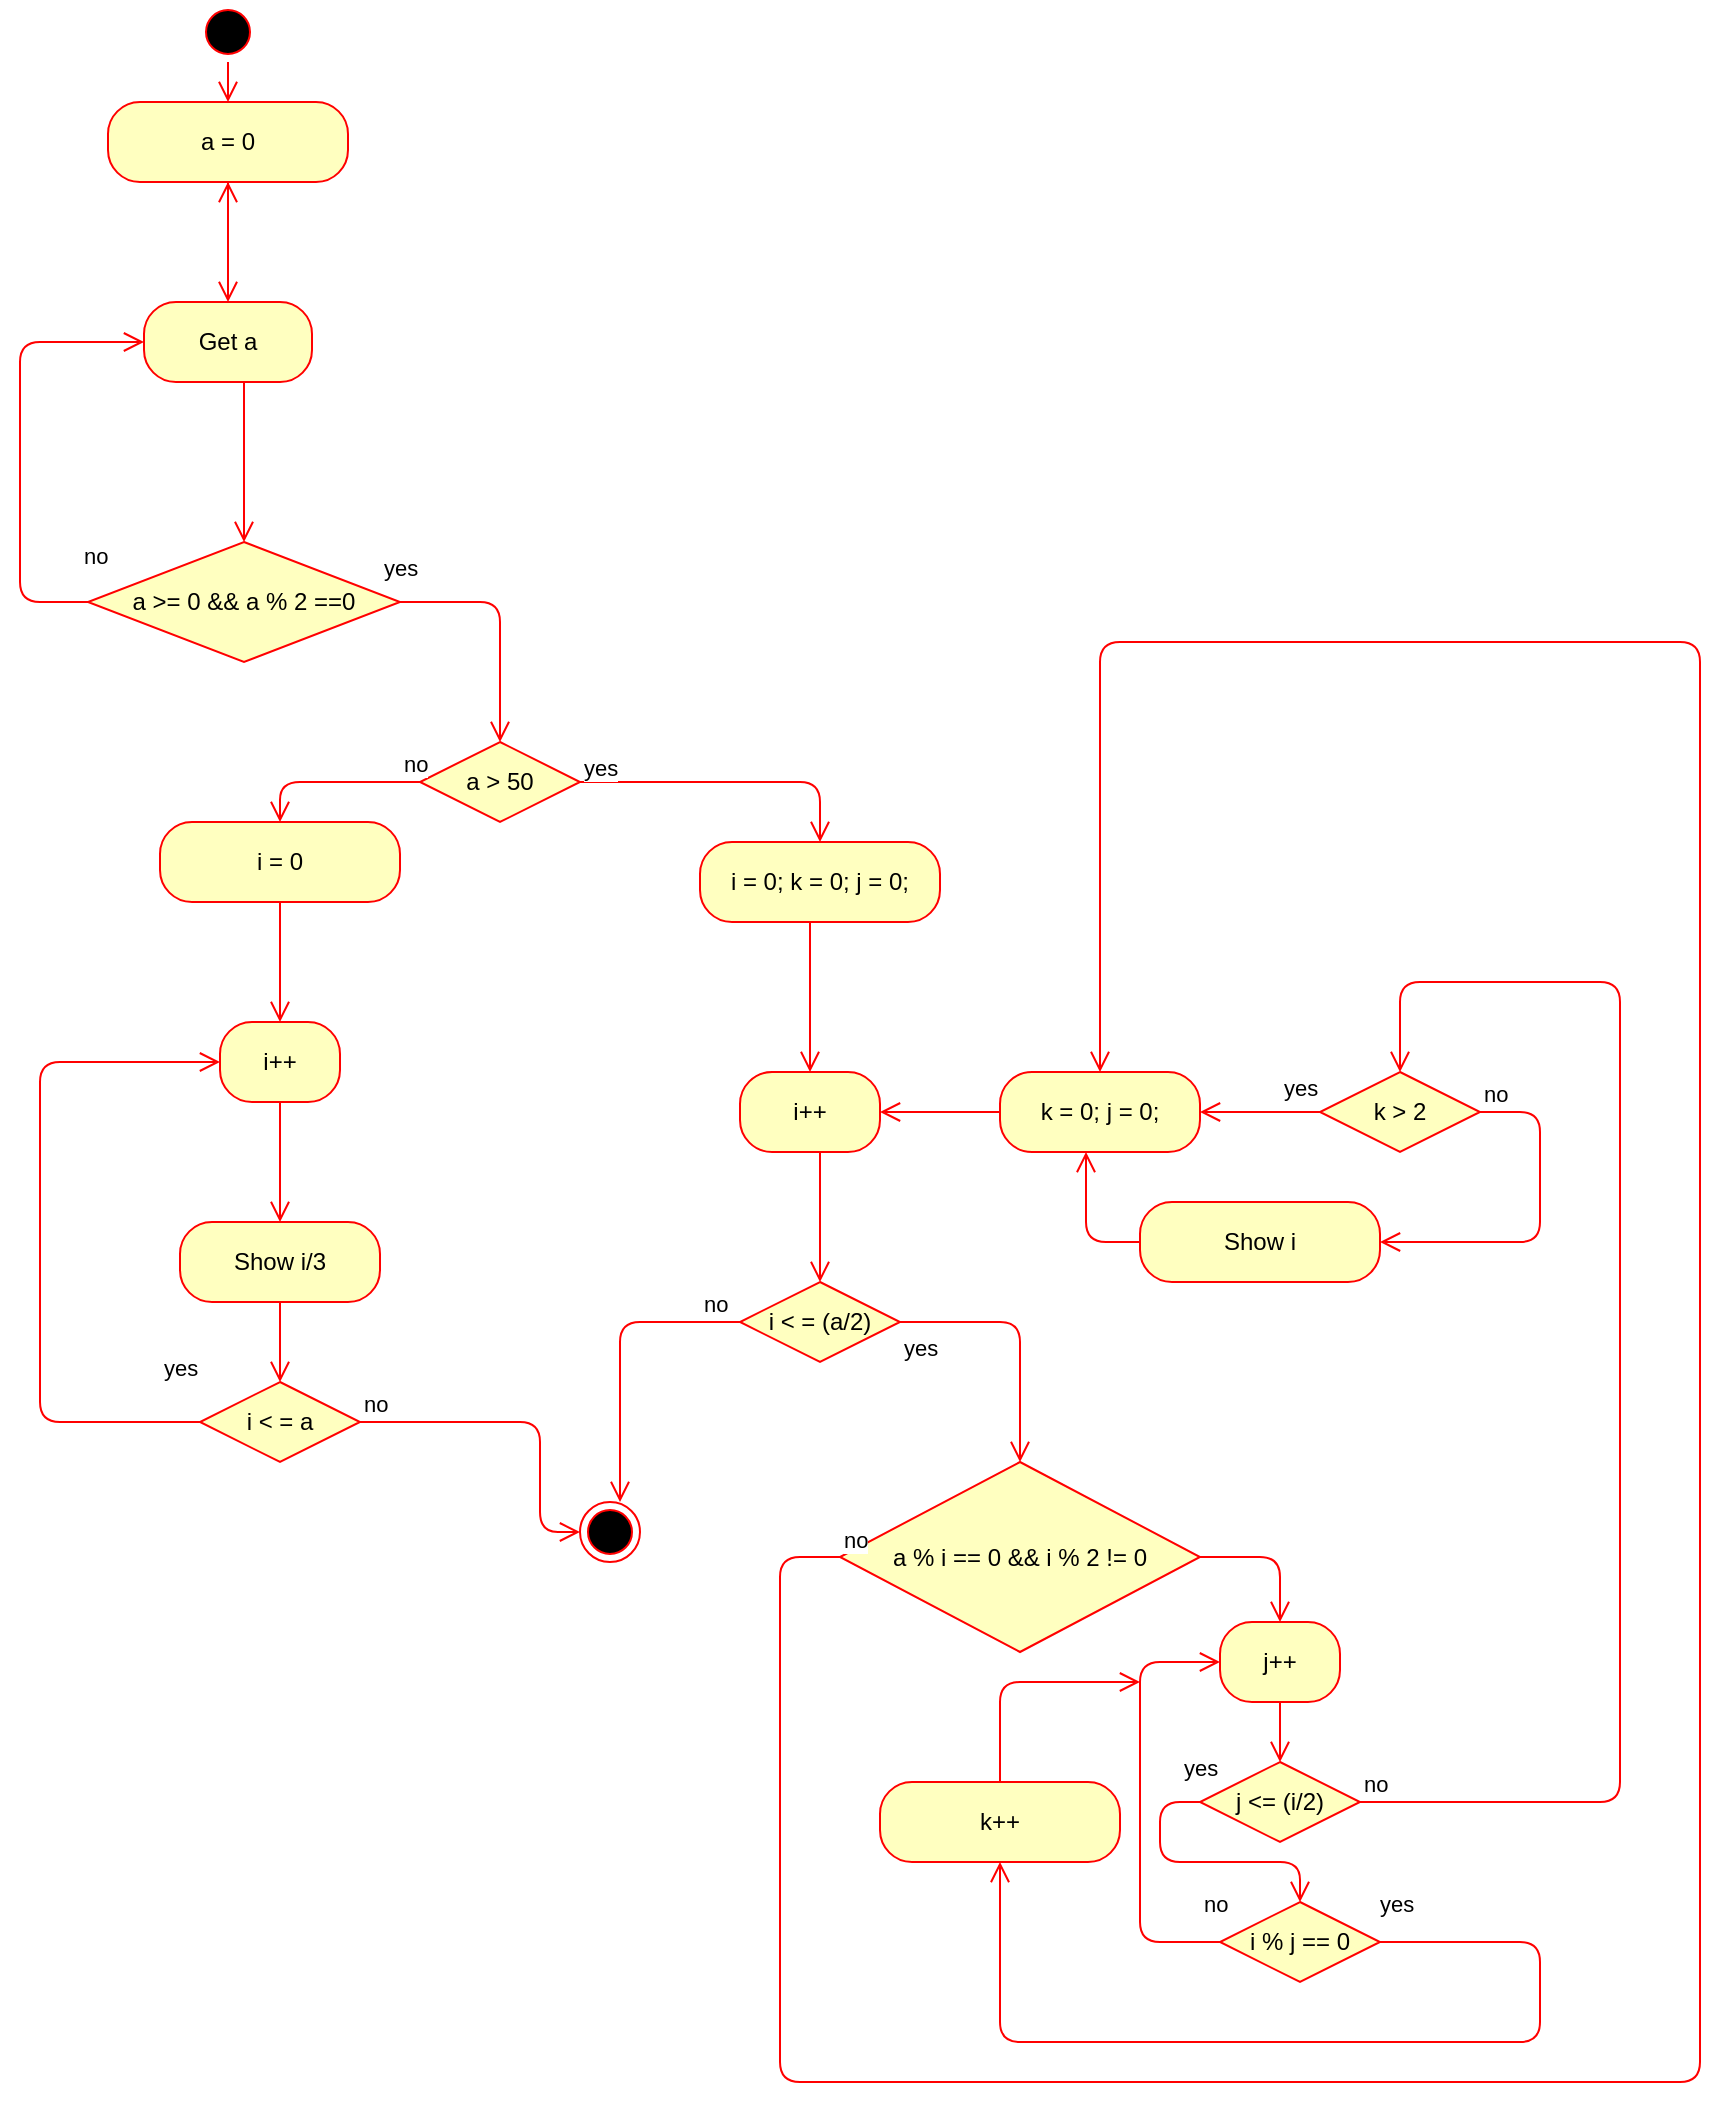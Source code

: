 <mxfile version="13.8.5" type="github"><diagram id="gdRkaPeh29UAyPUGSXfx" name="Page-1"><mxGraphModel dx="1003" dy="1087" grid="1" gridSize="10" guides="1" tooltips="1" connect="1" arrows="1" fold="1" page="1" pageScale="1" pageWidth="827" pageHeight="1169" math="0" shadow="0"><root><mxCell id="0"/><mxCell id="1" parent="0"/><mxCell id="TDRtJ2k6HkBZWYhK8wFL-1" value="" style="ellipse;html=1;shape=endState;fillColor=#000000;strokeColor=#ff0000;" vertex="1" parent="1"><mxGeometry x="590" y="760" width="30" height="30" as="geometry"/></mxCell><mxCell id="TDRtJ2k6HkBZWYhK8wFL-2" value="" style="ellipse;html=1;shape=startState;fillColor=#000000;strokeColor=#ff0000;" vertex="1" parent="1"><mxGeometry x="399" y="10" width="30" height="30" as="geometry"/></mxCell><mxCell id="TDRtJ2k6HkBZWYhK8wFL-3" value="" style="edgeStyle=orthogonalEdgeStyle;html=1;verticalAlign=bottom;endArrow=open;endSize=8;strokeColor=#ff0000;" edge="1" source="TDRtJ2k6HkBZWYhK8wFL-7" parent="1"><mxGeometry relative="1" as="geometry"><mxPoint x="414" y="100" as="targetPoint"/></mxGeometry></mxCell><mxCell id="TDRtJ2k6HkBZWYhK8wFL-5" value="no" style="edgeStyle=orthogonalEdgeStyle;html=1;align=left;verticalAlign=bottom;endArrow=open;endSize=8;strokeColor=#ff0000;entryX=0;entryY=0.5;entryDx=0;entryDy=0;" edge="1" source="TDRtJ2k6HkBZWYhK8wFL-4" parent="1" target="TDRtJ2k6HkBZWYhK8wFL-9"><mxGeometry x="-0.577" y="-30" relative="1" as="geometry"><mxPoint x="540" y="340" as="targetPoint"/><Array as="points"><mxPoint x="310" y="310"/><mxPoint x="310" y="180"/></Array><mxPoint as="offset"/></mxGeometry></mxCell><mxCell id="TDRtJ2k6HkBZWYhK8wFL-6" value="yes" style="edgeStyle=orthogonalEdgeStyle;html=1;align=left;verticalAlign=top;endArrow=open;endSize=8;strokeColor=#ff0000;entryX=0.5;entryY=0;entryDx=0;entryDy=0;" edge="1" source="TDRtJ2k6HkBZWYhK8wFL-4" parent="1" target="TDRtJ2k6HkBZWYhK8wFL-11"><mxGeometry x="-0.167" y="-67" relative="1" as="geometry"><mxPoint x="400" y="420" as="targetPoint"/><Array as="points"><mxPoint x="550" y="310"/></Array><mxPoint x="7" y="-30" as="offset"/></mxGeometry></mxCell><mxCell id="TDRtJ2k6HkBZWYhK8wFL-8" value="" style="edgeStyle=orthogonalEdgeStyle;html=1;verticalAlign=bottom;endArrow=open;endSize=8;strokeColor=#ff0000;entryX=0.5;entryY=0;entryDx=0;entryDy=0;entryPerimeter=0;" edge="1" source="TDRtJ2k6HkBZWYhK8wFL-7" parent="1" target="TDRtJ2k6HkBZWYhK8wFL-9"><mxGeometry relative="1" as="geometry"><mxPoint x="430" y="210" as="targetPoint"/><Array as="points"><mxPoint x="414" y="140"/><mxPoint x="414" y="140"/></Array></mxGeometry></mxCell><mxCell id="TDRtJ2k6HkBZWYhK8wFL-9" value="Get a" style="rounded=1;whiteSpace=wrap;html=1;arcSize=40;fontColor=#000000;fillColor=#ffffc0;strokeColor=#ff0000;" vertex="1" parent="1"><mxGeometry x="372" y="160" width="84" height="40" as="geometry"/></mxCell><mxCell id="TDRtJ2k6HkBZWYhK8wFL-11" value="a &amp;gt; 50" style="rhombus;whiteSpace=wrap;html=1;fillColor=#ffffc0;strokeColor=#ff0000;" vertex="1" parent="1"><mxGeometry x="510" y="380" width="80" height="40" as="geometry"/></mxCell><mxCell id="TDRtJ2k6HkBZWYhK8wFL-12" value="no" style="edgeStyle=orthogonalEdgeStyle;html=1;align=left;verticalAlign=bottom;endArrow=open;endSize=8;strokeColor=#ff0000;entryX=0.5;entryY=0;entryDx=0;entryDy=0;" edge="1" source="TDRtJ2k6HkBZWYhK8wFL-11" parent="1" target="TDRtJ2k6HkBZWYhK8wFL-14"><mxGeometry x="-0.778" relative="1" as="geometry"><mxPoint x="690" y="400" as="targetPoint"/><mxPoint as="offset"/></mxGeometry></mxCell><mxCell id="TDRtJ2k6HkBZWYhK8wFL-13" value="yes" style="edgeStyle=orthogonalEdgeStyle;html=1;align=left;verticalAlign=top;endArrow=open;endSize=8;strokeColor=#ff0000;exitX=1;exitY=0.5;exitDx=0;exitDy=0;entryX=0.5;entryY=0;entryDx=0;entryDy=0;" edge="1" source="TDRtJ2k6HkBZWYhK8wFL-11" parent="1" target="TDRtJ2k6HkBZWYhK8wFL-27"><mxGeometry x="0.6" y="-122" relative="1" as="geometry"><mxPoint x="690" y="410" as="targetPoint"/><mxPoint x="600" y="370" as="sourcePoint"/><Array as="points"><mxPoint x="710" y="400"/></Array><mxPoint x="2" y="-20" as="offset"/></mxGeometry></mxCell><mxCell id="TDRtJ2k6HkBZWYhK8wFL-14" value="i = 0" style="rounded=1;whiteSpace=wrap;html=1;arcSize=40;fontColor=#000000;fillColor=#ffffc0;strokeColor=#ff0000;" vertex="1" parent="1"><mxGeometry x="380" y="420" width="120" height="40" as="geometry"/></mxCell><mxCell id="TDRtJ2k6HkBZWYhK8wFL-15" value="" style="edgeStyle=orthogonalEdgeStyle;html=1;verticalAlign=bottom;endArrow=open;endSize=8;strokeColor=#ff0000;entryX=0.5;entryY=0;entryDx=0;entryDy=0;" edge="1" source="TDRtJ2k6HkBZWYhK8wFL-14" parent="1" target="TDRtJ2k6HkBZWYhK8wFL-17"><mxGeometry relative="1" as="geometry"><mxPoint x="430" y="540" as="targetPoint"/><Array as="points"><mxPoint x="440" y="520"/><mxPoint x="440" y="520"/></Array></mxGeometry></mxCell><mxCell id="TDRtJ2k6HkBZWYhK8wFL-17" value="i++" style="rounded=1;whiteSpace=wrap;html=1;arcSize=40;fontColor=#000000;fillColor=#ffffc0;strokeColor=#ff0000;" vertex="1" parent="1"><mxGeometry x="410" y="520" width="60" height="40" as="geometry"/></mxCell><mxCell id="TDRtJ2k6HkBZWYhK8wFL-18" value="" style="edgeStyle=orthogonalEdgeStyle;html=1;verticalAlign=bottom;endArrow=open;endSize=8;strokeColor=#ff0000;" edge="1" source="TDRtJ2k6HkBZWYhK8wFL-17" parent="1"><mxGeometry relative="1" as="geometry"><mxPoint x="440" y="620" as="targetPoint"/><Array as="points"><mxPoint x="440" y="580"/><mxPoint x="440" y="580"/></Array></mxGeometry></mxCell><mxCell id="TDRtJ2k6HkBZWYhK8wFL-19" value="Show i/3" style="rounded=1;whiteSpace=wrap;html=1;arcSize=40;fontColor=#000000;fillColor=#ffffc0;strokeColor=#ff0000;" vertex="1" parent="1"><mxGeometry x="390" y="620" width="100" height="40" as="geometry"/></mxCell><mxCell id="TDRtJ2k6HkBZWYhK8wFL-20" value="" style="edgeStyle=orthogonalEdgeStyle;html=1;verticalAlign=bottom;endArrow=open;endSize=8;strokeColor=#ff0000;" edge="1" source="TDRtJ2k6HkBZWYhK8wFL-19" parent="1"><mxGeometry relative="1" as="geometry"><mxPoint x="440" y="700" as="targetPoint"/></mxGeometry></mxCell><mxCell id="TDRtJ2k6HkBZWYhK8wFL-21" value="i &amp;lt; = a" style="rhombus;whiteSpace=wrap;html=1;fillColor=#ffffc0;strokeColor=#ff0000;" vertex="1" parent="1"><mxGeometry x="400" y="700" width="80" height="40" as="geometry"/></mxCell><mxCell id="TDRtJ2k6HkBZWYhK8wFL-22" value="no" style="edgeStyle=orthogonalEdgeStyle;html=1;align=left;verticalAlign=bottom;endArrow=open;endSize=8;strokeColor=#ff0000;entryX=0;entryY=0.5;entryDx=0;entryDy=0;" edge="1" source="TDRtJ2k6HkBZWYhK8wFL-21" parent="1" target="TDRtJ2k6HkBZWYhK8wFL-1"><mxGeometry x="-1" relative="1" as="geometry"><mxPoint x="600" y="760" as="targetPoint"/><Array as="points"><mxPoint x="570" y="720"/><mxPoint x="570" y="775"/></Array></mxGeometry></mxCell><mxCell id="TDRtJ2k6HkBZWYhK8wFL-23" value="yes" style="edgeStyle=orthogonalEdgeStyle;html=1;align=left;verticalAlign=top;endArrow=open;endSize=8;strokeColor=#ff0000;exitX=0;exitY=0.5;exitDx=0;exitDy=0;entryX=0;entryY=0.5;entryDx=0;entryDy=0;" edge="1" source="TDRtJ2k6HkBZWYhK8wFL-21" parent="1" target="TDRtJ2k6HkBZWYhK8wFL-17"><mxGeometry x="-0.312" y="-60" relative="1" as="geometry"><mxPoint x="290" y="760" as="targetPoint"/><Array as="points"><mxPoint x="320" y="720"/><mxPoint x="320" y="540"/></Array><mxPoint as="offset"/></mxGeometry></mxCell><mxCell id="TDRtJ2k6HkBZWYhK8wFL-27" value="i = 0; k = 0; j = 0;" style="rounded=1;whiteSpace=wrap;html=1;arcSize=40;fontColor=#000000;fillColor=#ffffc0;strokeColor=#ff0000;" vertex="1" parent="1"><mxGeometry x="650" y="430" width="120" height="40" as="geometry"/></mxCell><mxCell id="TDRtJ2k6HkBZWYhK8wFL-28" value="" style="edgeStyle=orthogonalEdgeStyle;html=1;verticalAlign=bottom;endArrow=open;endSize=8;strokeColor=#ff0000;entryX=0.5;entryY=0;entryDx=0;entryDy=0;" edge="1" source="TDRtJ2k6HkBZWYhK8wFL-27" parent="1" target="TDRtJ2k6HkBZWYhK8wFL-29"><mxGeometry relative="1" as="geometry"><mxPoint x="820" y="540" as="targetPoint"/><Array as="points"><mxPoint x="705" y="540"/><mxPoint x="705" y="540"/></Array></mxGeometry></mxCell><mxCell id="TDRtJ2k6HkBZWYhK8wFL-29" value="i++" style="rounded=1;whiteSpace=wrap;html=1;arcSize=40;fontColor=#000000;fillColor=#ffffc0;strokeColor=#ff0000;" vertex="1" parent="1"><mxGeometry x="670" y="545" width="70" height="40" as="geometry"/></mxCell><mxCell id="TDRtJ2k6HkBZWYhK8wFL-30" value="" style="edgeStyle=orthogonalEdgeStyle;html=1;verticalAlign=bottom;endArrow=open;endSize=8;strokeColor=#ff0000;entryX=0.5;entryY=0;entryDx=0;entryDy=0;" edge="1" source="TDRtJ2k6HkBZWYhK8wFL-29" parent="1" target="TDRtJ2k6HkBZWYhK8wFL-31"><mxGeometry relative="1" as="geometry"><mxPoint x="860" y="650" as="targetPoint"/><Array as="points"><mxPoint x="710" y="600"/><mxPoint x="710" y="600"/></Array></mxGeometry></mxCell><mxCell id="TDRtJ2k6HkBZWYhK8wFL-31" value="i &amp;lt; = (a/2)" style="rhombus;whiteSpace=wrap;html=1;fillColor=#ffffc0;strokeColor=#ff0000;" vertex="1" parent="1"><mxGeometry x="670" y="650" width="80" height="40" as="geometry"/></mxCell><mxCell id="TDRtJ2k6HkBZWYhK8wFL-32" value="no" style="edgeStyle=orthogonalEdgeStyle;html=1;align=left;verticalAlign=bottom;endArrow=open;endSize=8;strokeColor=#ff0000;exitX=0;exitY=0.5;exitDx=0;exitDy=0;" edge="1" source="TDRtJ2k6HkBZWYhK8wFL-31" parent="1"><mxGeometry x="-0.733" relative="1" as="geometry"><mxPoint x="610" y="760" as="targetPoint"/><Array as="points"><mxPoint x="610" y="670"/><mxPoint x="610" y="760"/></Array><mxPoint as="offset"/></mxGeometry></mxCell><mxCell id="TDRtJ2k6HkBZWYhK8wFL-33" value="yes" style="edgeStyle=orthogonalEdgeStyle;html=1;align=left;verticalAlign=top;endArrow=open;endSize=8;strokeColor=#ff0000;exitX=1;exitY=0.5;exitDx=0;exitDy=0;entryX=0.5;entryY=0;entryDx=0;entryDy=0;" edge="1" source="TDRtJ2k6HkBZWYhK8wFL-31" parent="1" target="TDRtJ2k6HkBZWYhK8wFL-36"><mxGeometry x="-1" relative="1" as="geometry"><mxPoint x="820" y="760" as="targetPoint"/><Array as="points"><mxPoint x="810" y="670"/></Array></mxGeometry></mxCell><mxCell id="TDRtJ2k6HkBZWYhK8wFL-7" value="a = 0" style="rounded=1;whiteSpace=wrap;html=1;arcSize=40;fontColor=#000000;fillColor=#ffffc0;strokeColor=#ff0000;" vertex="1" parent="1"><mxGeometry x="354" y="60" width="120" height="40" as="geometry"/></mxCell><mxCell id="TDRtJ2k6HkBZWYhK8wFL-34" value="" style="edgeStyle=orthogonalEdgeStyle;html=1;verticalAlign=bottom;endArrow=open;endSize=8;strokeColor=#ff0000;" edge="1" parent="1" source="TDRtJ2k6HkBZWYhK8wFL-2" target="TDRtJ2k6HkBZWYhK8wFL-7"><mxGeometry relative="1" as="geometry"><mxPoint x="414" y="100" as="targetPoint"/><mxPoint x="414" y="40" as="sourcePoint"/></mxGeometry></mxCell><mxCell id="TDRtJ2k6HkBZWYhK8wFL-4" value="a &amp;gt;= 0 &amp;amp;&amp;amp; a % 2 ==0" style="rhombus;whiteSpace=wrap;html=1;fillColor=#ffffc0;strokeColor=#ff0000;" vertex="1" parent="1"><mxGeometry x="344" y="280" width="156" height="60" as="geometry"/></mxCell><mxCell id="TDRtJ2k6HkBZWYhK8wFL-35" value="" style="edgeStyle=orthogonalEdgeStyle;html=1;verticalAlign=bottom;endArrow=open;endSize=8;strokeColor=#ff0000;" edge="1" parent="1" source="TDRtJ2k6HkBZWYhK8wFL-9" target="TDRtJ2k6HkBZWYhK8wFL-4"><mxGeometry relative="1" as="geometry"><mxPoint x="420" y="320" as="targetPoint"/><mxPoint x="414" y="200" as="sourcePoint"/><Array as="points"><mxPoint x="422" y="220"/><mxPoint x="422" y="220"/></Array></mxGeometry></mxCell><mxCell id="TDRtJ2k6HkBZWYhK8wFL-36" value="a % i == 0 &amp;amp;&amp;amp; i % 2 != 0" style="rhombus;whiteSpace=wrap;html=1;fillColor=#ffffc0;strokeColor=#ff0000;" vertex="1" parent="1"><mxGeometry x="720" y="740" width="180" height="95" as="geometry"/></mxCell><mxCell id="TDRtJ2k6HkBZWYhK8wFL-37" value="no" style="edgeStyle=orthogonalEdgeStyle;html=1;align=left;verticalAlign=bottom;endArrow=open;endSize=8;strokeColor=#ff0000;exitX=0;exitY=0.5;exitDx=0;exitDy=0;entryX=0.5;entryY=0;entryDx=0;entryDy=0;" edge="1" source="TDRtJ2k6HkBZWYhK8wFL-36" parent="1" target="TDRtJ2k6HkBZWYhK8wFL-40"><mxGeometry x="-1" relative="1" as="geometry"><mxPoint x="750" y="1000" as="targetPoint"/><Array as="points"><mxPoint x="690" y="788"/><mxPoint x="690" y="1050"/><mxPoint x="1150" y="1050"/><mxPoint x="1150" y="330"/><mxPoint x="850" y="330"/></Array></mxGeometry></mxCell><mxCell id="TDRtJ2k6HkBZWYhK8wFL-38" value="yes" style="edgeStyle=orthogonalEdgeStyle;html=1;align=left;verticalAlign=top;endArrow=open;endSize=8;strokeColor=#ff0000;exitX=1;exitY=0.5;exitDx=0;exitDy=0;entryX=0.5;entryY=0;entryDx=0;entryDy=0;" edge="1" source="TDRtJ2k6HkBZWYhK8wFL-36" parent="1" target="TDRtJ2k6HkBZWYhK8wFL-47"><mxGeometry x="-0.135" y="-57" relative="1" as="geometry"><mxPoint x="940" y="840" as="targetPoint"/><Array as="points"><mxPoint x="940" y="788"/></Array><mxPoint x="7" y="-27" as="offset"/></mxGeometry></mxCell><mxCell id="TDRtJ2k6HkBZWYhK8wFL-39" style="edgeStyle=orthogonalEdgeStyle;rounded=0;orthogonalLoop=1;jettySize=auto;html=1;exitX=0.5;exitY=1;exitDx=0;exitDy=0;" edge="1" parent="1" source="TDRtJ2k6HkBZWYhK8wFL-36" target="TDRtJ2k6HkBZWYhK8wFL-36"><mxGeometry relative="1" as="geometry"/></mxCell><mxCell id="TDRtJ2k6HkBZWYhK8wFL-40" value="k = 0; j = 0;" style="rounded=1;whiteSpace=wrap;html=1;arcSize=40;fontColor=#000000;fillColor=#ffffc0;strokeColor=#ff0000;" vertex="1" parent="1"><mxGeometry x="800" y="545" width="100" height="40" as="geometry"/></mxCell><mxCell id="TDRtJ2k6HkBZWYhK8wFL-41" value="" style="edgeStyle=orthogonalEdgeStyle;html=1;verticalAlign=bottom;endArrow=open;endSize=8;strokeColor=#ff0000;entryX=1;entryY=0.5;entryDx=0;entryDy=0;" edge="1" source="TDRtJ2k6HkBZWYhK8wFL-40" parent="1" target="TDRtJ2k6HkBZWYhK8wFL-29"><mxGeometry relative="1" as="geometry"><mxPoint x="860" y="635" as="targetPoint"/><Array as="points"><mxPoint x="820" y="565"/><mxPoint x="820" y="565"/></Array></mxGeometry></mxCell><mxCell id="TDRtJ2k6HkBZWYhK8wFL-42" value="k &amp;gt; 2" style="rhombus;whiteSpace=wrap;html=1;fillColor=#ffffc0;strokeColor=#ff0000;" vertex="1" parent="1"><mxGeometry x="960" y="545" width="80" height="40" as="geometry"/></mxCell><mxCell id="TDRtJ2k6HkBZWYhK8wFL-43" value="no" style="edgeStyle=orthogonalEdgeStyle;html=1;align=left;verticalAlign=bottom;endArrow=open;endSize=8;strokeColor=#ff0000;entryX=1;entryY=0.5;entryDx=0;entryDy=0;" edge="1" source="TDRtJ2k6HkBZWYhK8wFL-42" parent="1" target="TDRtJ2k6HkBZWYhK8wFL-45"><mxGeometry x="-1" relative="1" as="geometry"><mxPoint x="1110" y="555" as="targetPoint"/><Array as="points"><mxPoint x="1070" y="565"/><mxPoint x="1070" y="630"/></Array></mxGeometry></mxCell><mxCell id="TDRtJ2k6HkBZWYhK8wFL-44" value="yes" style="edgeStyle=orthogonalEdgeStyle;html=1;align=left;verticalAlign=top;endArrow=open;endSize=8;strokeColor=#ff0000;entryX=1;entryY=0.5;entryDx=0;entryDy=0;" edge="1" source="TDRtJ2k6HkBZWYhK8wFL-42" parent="1" target="TDRtJ2k6HkBZWYhK8wFL-40"><mxGeometry x="-0.333" y="-25" relative="1" as="geometry"><mxPoint x="970" y="635" as="targetPoint"/><mxPoint as="offset"/></mxGeometry></mxCell><mxCell id="TDRtJ2k6HkBZWYhK8wFL-45" value="Show i" style="rounded=1;whiteSpace=wrap;html=1;arcSize=40;fontColor=#000000;fillColor=#ffffc0;strokeColor=#ff0000;" vertex="1" parent="1"><mxGeometry x="870" y="610" width="120" height="40" as="geometry"/></mxCell><mxCell id="TDRtJ2k6HkBZWYhK8wFL-46" value="" style="edgeStyle=orthogonalEdgeStyle;html=1;verticalAlign=bottom;endArrow=open;endSize=8;strokeColor=#ff0000;entryX=0.43;entryY=1;entryDx=0;entryDy=0;entryPerimeter=0;" edge="1" source="TDRtJ2k6HkBZWYhK8wFL-45" parent="1" target="TDRtJ2k6HkBZWYhK8wFL-40"><mxGeometry relative="1" as="geometry"><mxPoint x="940" y="710" as="targetPoint"/><Array as="points"><mxPoint x="843" y="630"/></Array></mxGeometry></mxCell><mxCell id="TDRtJ2k6HkBZWYhK8wFL-47" value="j++" style="rounded=1;whiteSpace=wrap;html=1;arcSize=40;fontColor=#000000;fillColor=#ffffc0;strokeColor=#ff0000;" vertex="1" parent="1"><mxGeometry x="910" y="820" width="60" height="40" as="geometry"/></mxCell><mxCell id="TDRtJ2k6HkBZWYhK8wFL-48" value="" style="edgeStyle=orthogonalEdgeStyle;html=1;verticalAlign=bottom;endArrow=open;endSize=8;strokeColor=#ff0000;" edge="1" source="TDRtJ2k6HkBZWYhK8wFL-47" parent="1"><mxGeometry relative="1" as="geometry"><mxPoint x="940" y="890" as="targetPoint"/></mxGeometry></mxCell><mxCell id="TDRtJ2k6HkBZWYhK8wFL-49" value="j &amp;lt;= (i/2)" style="rhombus;whiteSpace=wrap;html=1;fillColor=#ffffc0;strokeColor=#ff0000;" vertex="1" parent="1"><mxGeometry x="900" y="890" width="80" height="40" as="geometry"/></mxCell><mxCell id="TDRtJ2k6HkBZWYhK8wFL-50" value="no" style="edgeStyle=orthogonalEdgeStyle;html=1;align=left;verticalAlign=bottom;endArrow=open;endSize=8;strokeColor=#ff0000;entryX=0.5;entryY=0;entryDx=0;entryDy=0;" edge="1" source="TDRtJ2k6HkBZWYhK8wFL-49" parent="1" target="TDRtJ2k6HkBZWYhK8wFL-42"><mxGeometry x="-1" relative="1" as="geometry"><mxPoint x="1040" y="910" as="targetPoint"/><Array as="points"><mxPoint x="1110" y="910"/><mxPoint x="1110" y="500"/><mxPoint x="1000" y="500"/></Array></mxGeometry></mxCell><mxCell id="TDRtJ2k6HkBZWYhK8wFL-51" value="yes" style="edgeStyle=orthogonalEdgeStyle;html=1;align=left;verticalAlign=top;endArrow=open;endSize=8;strokeColor=#ff0000;entryX=0.5;entryY=0;entryDx=0;entryDy=0;" edge="1" source="TDRtJ2k6HkBZWYhK8wFL-49" parent="1" target="TDRtJ2k6HkBZWYhK8wFL-52"><mxGeometry x="-0.857" y="-30" relative="1" as="geometry"><mxPoint x="950" y="940" as="targetPoint"/><Array as="points"><mxPoint x="880" y="910"/><mxPoint x="880" y="940"/><mxPoint x="950" y="940"/></Array><mxPoint as="offset"/></mxGeometry></mxCell><mxCell id="TDRtJ2k6HkBZWYhK8wFL-52" value="i % j == 0" style="rhombus;whiteSpace=wrap;html=1;fillColor=#ffffc0;strokeColor=#ff0000;" vertex="1" parent="1"><mxGeometry x="910" y="960" width="80" height="40" as="geometry"/></mxCell><mxCell id="TDRtJ2k6HkBZWYhK8wFL-53" value="no" style="edgeStyle=orthogonalEdgeStyle;html=1;align=left;verticalAlign=bottom;endArrow=open;endSize=8;strokeColor=#ff0000;exitX=0;exitY=0.5;exitDx=0;exitDy=0;entryX=0;entryY=0.5;entryDx=0;entryDy=0;" edge="1" source="TDRtJ2k6HkBZWYhK8wFL-52" parent="1" target="TDRtJ2k6HkBZWYhK8wFL-47"><mxGeometry x="-0.545" y="-30" relative="1" as="geometry"><mxPoint x="1090" y="980" as="targetPoint"/><Array as="points"><mxPoint x="870" y="980"/><mxPoint x="870" y="840"/></Array><mxPoint as="offset"/></mxGeometry></mxCell><mxCell id="TDRtJ2k6HkBZWYhK8wFL-54" value="yes" style="edgeStyle=orthogonalEdgeStyle;html=1;align=left;verticalAlign=top;endArrow=open;endSize=8;strokeColor=#ff0000;exitX=1;exitY=0.5;exitDx=0;exitDy=0;entryX=0.5;entryY=1;entryDx=0;entryDy=0;" edge="1" source="TDRtJ2k6HkBZWYhK8wFL-52" parent="1" target="TDRtJ2k6HkBZWYhK8wFL-56"><mxGeometry x="-1" y="22" relative="1" as="geometry"><mxPoint x="990" y="1030" as="targetPoint"/><Array as="points"><mxPoint x="1070" y="980"/><mxPoint x="1070" y="1030"/><mxPoint x="800" y="1030"/></Array><mxPoint x="-2" y="-10" as="offset"/></mxGeometry></mxCell><mxCell id="TDRtJ2k6HkBZWYhK8wFL-56" value="k++" style="rounded=1;whiteSpace=wrap;html=1;arcSize=40;fontColor=#000000;fillColor=#ffffc0;strokeColor=#ff0000;" vertex="1" parent="1"><mxGeometry x="740" y="900" width="120" height="40" as="geometry"/></mxCell><mxCell id="TDRtJ2k6HkBZWYhK8wFL-57" value="" style="edgeStyle=orthogonalEdgeStyle;html=1;verticalAlign=bottom;endArrow=open;endSize=8;strokeColor=#ff0000;" edge="1" source="TDRtJ2k6HkBZWYhK8wFL-56" parent="1"><mxGeometry relative="1" as="geometry"><mxPoint x="870" y="850" as="targetPoint"/><Array as="points"><mxPoint x="800" y="850"/></Array></mxGeometry></mxCell></root></mxGraphModel></diagram></mxfile>